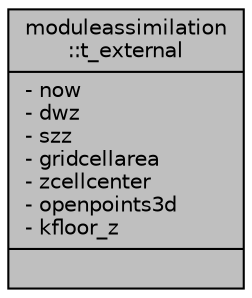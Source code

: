 digraph "moduleassimilation::t_external"
{
 // LATEX_PDF_SIZE
  edge [fontname="Helvetica",fontsize="10",labelfontname="Helvetica",labelfontsize="10"];
  node [fontname="Helvetica",fontsize="10",shape=record];
  Node1 [label="{moduleassimilation\l::t_external\n|- now\l- dwz\l- szz\l- gridcellarea\l- zcellcenter\l- openpoints3d\l- kfloor_z\l|}",height=0.2,width=0.4,color="black", fillcolor="grey75", style="filled", fontcolor="black",tooltip=" "];
}

